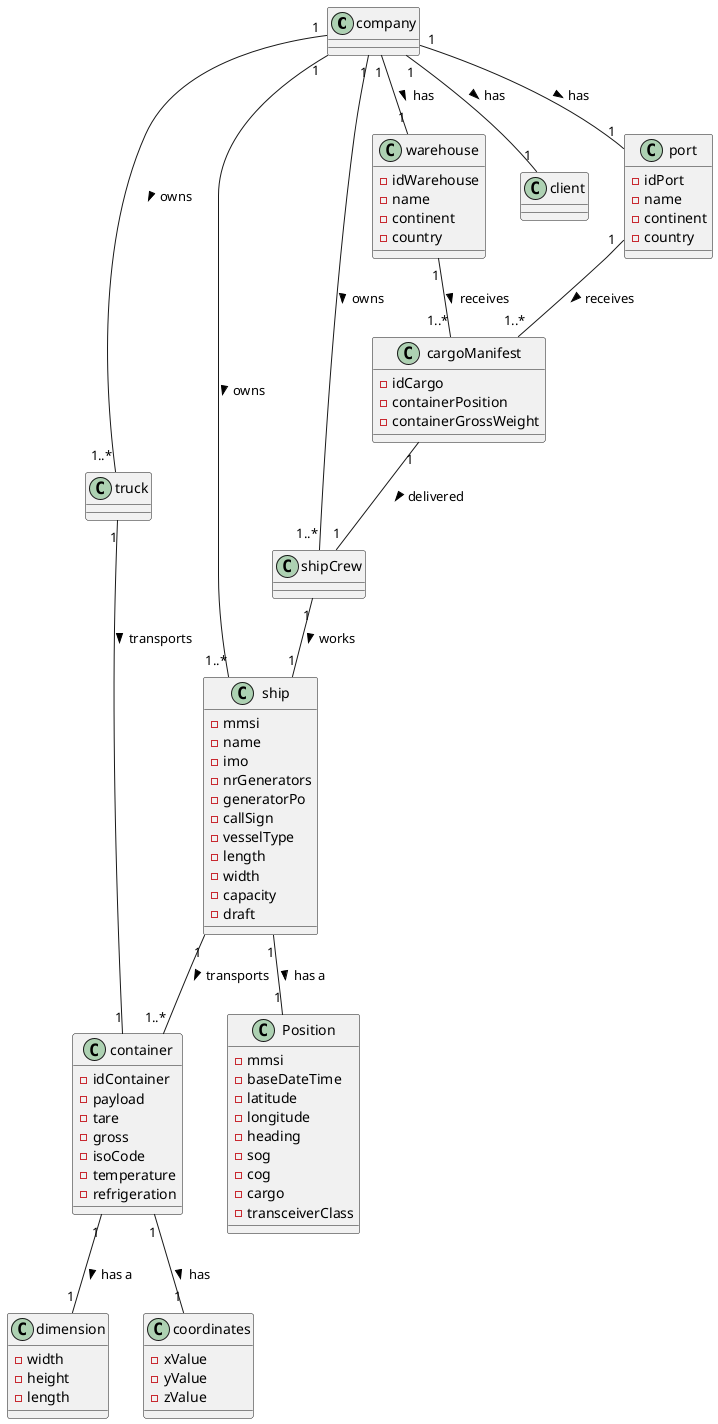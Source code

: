 @startuml
'https://plantuml.com/sequence-diagram

top to bottom direction

company"1" --- "1..*"truck : > owns
company"1" --- "1..*"ship : > owns
company"1" --- "1..*"shipCrew : > owns
company"1" -- "1"warehouse : > has
company"1" -- "1"client : > has
company"1" -- "1"port : > has
ship"1" -- "1..*" container:> transports
ship"1" -- "1"Position:> has a
container"1" -- "1"dimension :> has a
container"1" -- "1"coordinates:> has
truck"1" -- "1"container:> transports
warehouse"1" --"1..*"cargoManifest :> receives
port"1" -- "1..*"cargoManifest :> receives
shipCrew"1" -- "1"ship :> works
cargoManifest"1" -- "1"shipCrew :> delivered

class company{
}

class dimension{
-width
-height
-length
}

class shipCrew{
}

class container{
-idContainer
-payload
-tare
-gross
-isoCode
-temperature
-refrigeration
}

class truck{
}

class ship{
-mmsi
-name
-imo
-nrGenerators
-generatorPo
-callSign
-vesselType
-length
-width
-capacity
-draft
}

class coordinates{
-xValue
-yValue
-zValue
}

class Position{
-mmsi
-baseDateTime
-latitude
-longitude
-heading
-sog
-cog
-cargo
-transceiverClass
}

class port{
-idPort
-name
-continent
-country
}

class warehouse{
-idWarehouse
-name
-continent
-country
}

class cargoManifest{
-idCargo
-containerPosition
-containerGrossWeight
}


@enduml

